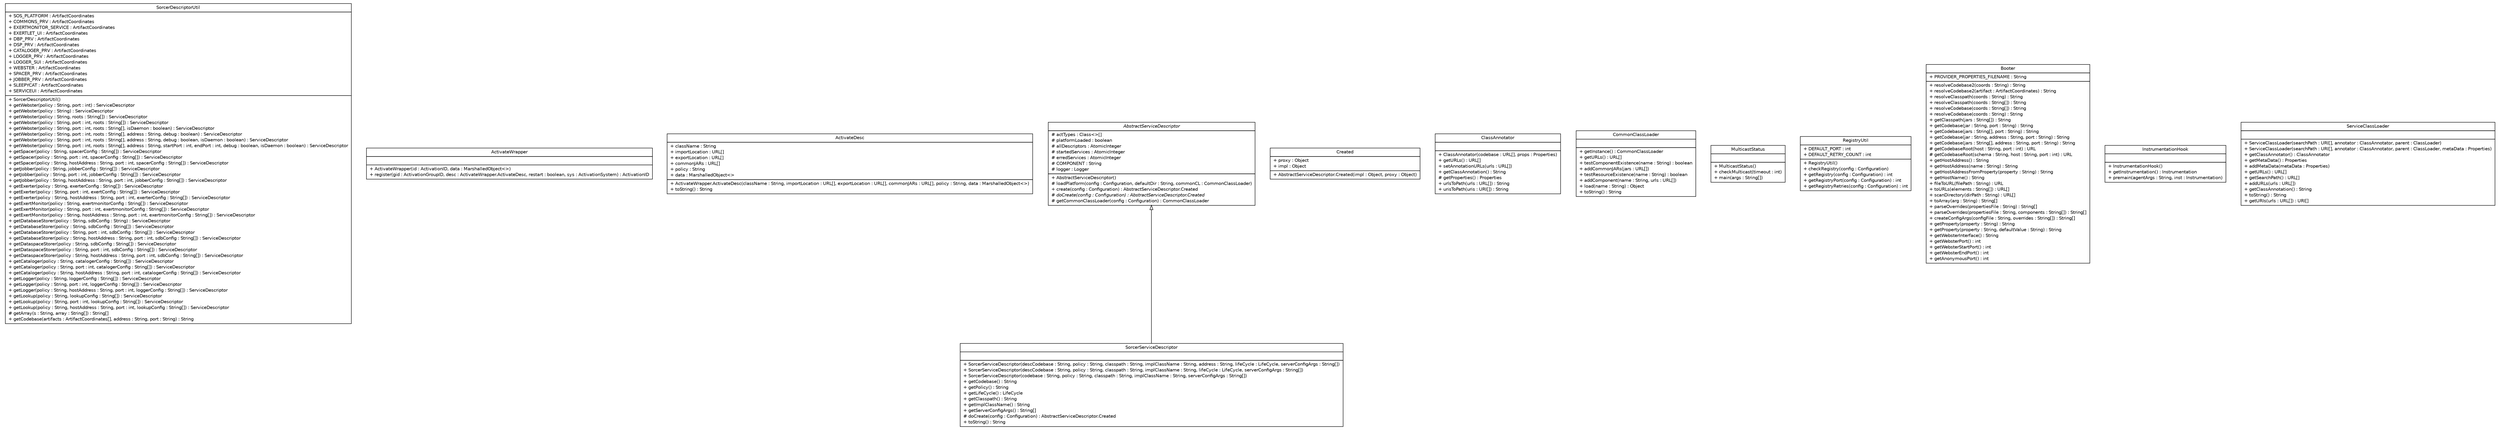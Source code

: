 #!/usr/local/bin/dot
#
# Class diagram 
# Generated by UMLGraph version R5_6 (http://www.umlgraph.org/)
#

digraph G {
	edge [fontname="Helvetica",fontsize=10,labelfontname="Helvetica",labelfontsize=10];
	node [fontname="Helvetica",fontsize=10,shape=plaintext];
	nodesep=0.25;
	ranksep=0.5;
	// sorcer.provider.boot.SorcerDescriptorUtil
	c40427 [label=<<table title="sorcer.provider.boot.SorcerDescriptorUtil" border="0" cellborder="1" cellspacing="0" cellpadding="2" port="p" href="./SorcerDescriptorUtil.html">
		<tr><td><table border="0" cellspacing="0" cellpadding="1">
<tr><td align="center" balign="center"> SorcerDescriptorUtil </td></tr>
		</table></td></tr>
		<tr><td><table border="0" cellspacing="0" cellpadding="1">
<tr><td align="left" balign="left"> + SOS_PLATFORM : ArtifactCoordinates </td></tr>
<tr><td align="left" balign="left"> + COMMONS_PRV : ArtifactCoordinates </td></tr>
<tr><td align="left" balign="left"> + EXERTMONITOR_SERVICE : ArtifactCoordinates </td></tr>
<tr><td align="left" balign="left"> + EXERTLET_UI : ArtifactCoordinates </td></tr>
<tr><td align="left" balign="left"> + DBP_PRV : ArtifactCoordinates </td></tr>
<tr><td align="left" balign="left"> + DSP_PRV : ArtifactCoordinates </td></tr>
<tr><td align="left" balign="left"> + CATALOGER_PRV : ArtifactCoordinates </td></tr>
<tr><td align="left" balign="left"> + LOGGER_PRV : ArtifactCoordinates </td></tr>
<tr><td align="left" balign="left"> + LOGGER_SUI : ArtifactCoordinates </td></tr>
<tr><td align="left" balign="left"> + WEBSTER : ArtifactCoordinates </td></tr>
<tr><td align="left" balign="left"> + SPACER_PRV : ArtifactCoordinates </td></tr>
<tr><td align="left" balign="left"> + JOBBER_PRV : ArtifactCoordinates </td></tr>
<tr><td align="left" balign="left"> + SLEEPYCAT : ArtifactCoordinates </td></tr>
<tr><td align="left" balign="left"> + SERVICEUI : ArtifactCoordinates </td></tr>
		</table></td></tr>
		<tr><td><table border="0" cellspacing="0" cellpadding="1">
<tr><td align="left" balign="left"> + SorcerDescriptorUtil() </td></tr>
<tr><td align="left" balign="left"> + getWebster(policy : String, port : int) : ServiceDescriptor </td></tr>
<tr><td align="left" balign="left"> + getWebster(policy : String) : ServiceDescriptor </td></tr>
<tr><td align="left" balign="left"> + getWebster(policy : String, roots : String[]) : ServiceDescriptor </td></tr>
<tr><td align="left" balign="left"> + getWebster(policy : String, port : int, roots : String[]) : ServiceDescriptor </td></tr>
<tr><td align="left" balign="left"> + getWebster(policy : String, port : int, roots : String[], isDaemon : boolean) : ServiceDescriptor </td></tr>
<tr><td align="left" balign="left"> + getWebster(policy : String, port : int, roots : String[], address : String, debug : boolean) : ServiceDescriptor </td></tr>
<tr><td align="left" balign="left"> + getWebster(policy : String, port : int, roots : String[], address : String, debug : boolean, isDaemon : boolean) : ServiceDescriptor </td></tr>
<tr><td align="left" balign="left"> + getWebster(policy : String, port : int, roots : String[], address : String, startPort : int, endPort : int, debug : boolean, isDaemon : boolean) : ServiceDescriptor </td></tr>
<tr><td align="left" balign="left"> + getSpacer(policy : String, spacerConfig : String[]) : ServiceDescriptor </td></tr>
<tr><td align="left" balign="left"> + getSpacer(policy : String, port : int, spacerConfig : String[]) : ServiceDescriptor </td></tr>
<tr><td align="left" balign="left"> + getSpacer(policy : String, hostAddress : String, port : int, spacerConfig : String[]) : ServiceDescriptor </td></tr>
<tr><td align="left" balign="left"> + getJobber(policy : String, jobberConfig : String[]) : ServiceDescriptor </td></tr>
<tr><td align="left" balign="left"> + getJobber(policy : String, port : int, jobberConfig : String[]) : ServiceDescriptor </td></tr>
<tr><td align="left" balign="left"> + getJobber(policy : String, hostAddress : String, port : int, jobberConfig : String[]) : ServiceDescriptor </td></tr>
<tr><td align="left" balign="left"> + getExerter(policy : String, exerterConfig : String[]) : ServiceDescriptor </td></tr>
<tr><td align="left" balign="left"> + getExerter(policy : String, port : int, exertConfig : String[]) : ServiceDescriptor </td></tr>
<tr><td align="left" balign="left"> + getExerter(policy : String, hostAddress : String, port : int, exerterConfig : String[]) : ServiceDescriptor </td></tr>
<tr><td align="left" balign="left"> + getExertMonitor(policy : String, exertmonitorConfig : String[]) : ServiceDescriptor </td></tr>
<tr><td align="left" balign="left"> + getExertMonitor(policy : String, port : int, exertmonitorConfig : String[]) : ServiceDescriptor </td></tr>
<tr><td align="left" balign="left"> + getExertMonitor(policy : String, hostAddress : String, port : int, exertmonitorConfig : String[]) : ServiceDescriptor </td></tr>
<tr><td align="left" balign="left"> + getDatabaseStorer(policy : String, sdbConfig : String) : ServiceDescriptor </td></tr>
<tr><td align="left" balign="left"> + getDatabaseStorer(policy : String, sdbConfig : String[]) : ServiceDescriptor </td></tr>
<tr><td align="left" balign="left"> + getDatabaseStorer(policy : String, port : int, sdbConfig : String[]) : ServiceDescriptor </td></tr>
<tr><td align="left" balign="left"> + getDatabaseStorer(policy : String, hostAddress : String, port : int, sdbConfig : String[]) : ServiceDescriptor </td></tr>
<tr><td align="left" balign="left"> + getDataspaceStorer(policy : String, sdbConfig : String[]) : ServiceDescriptor </td></tr>
<tr><td align="left" balign="left"> + getDataspaceStorer(policy : String, port : int, sdbConfig : String[]) : ServiceDescriptor </td></tr>
<tr><td align="left" balign="left"> + getDataspaceStorer(policy : String, hostAddress : String, port : int, sdbConfig : String[]) : ServiceDescriptor </td></tr>
<tr><td align="left" balign="left"> + getCataloger(policy : String, catalogerConfig : String[]) : ServiceDescriptor </td></tr>
<tr><td align="left" balign="left"> + getCataloger(policy : String, port : int, catalogerConfig : String[]) : ServiceDescriptor </td></tr>
<tr><td align="left" balign="left"> + getCataloger(policy : String, hostAddress : String, port : int, catalogerConfig : String[]) : ServiceDescriptor </td></tr>
<tr><td align="left" balign="left"> + getLogger(policy : String, loggerConfig : String[]) : ServiceDescriptor </td></tr>
<tr><td align="left" balign="left"> + getLogger(policy : String, port : int, loggerConfig : String[]) : ServiceDescriptor </td></tr>
<tr><td align="left" balign="left"> + getLogger(policy : String, hostAddress : String, port : int, loggerConfig : String[]) : ServiceDescriptor </td></tr>
<tr><td align="left" balign="left"> + getLookup(policy : String, lookupConfig : String[]) : ServiceDescriptor </td></tr>
<tr><td align="left" balign="left"> + getLookup(policy : String, port : int, lookupConfig : String[]) : ServiceDescriptor </td></tr>
<tr><td align="left" balign="left"> + getLookup(policy : String, hostAddress : String, port : int, lookupConfig : String[]) : ServiceDescriptor </td></tr>
<tr><td align="left" balign="left"> # getArray(s : String, array : String[]) : String[] </td></tr>
<tr><td align="left" balign="left"> + getCodebase(artifacts : ArtifactCoordinates[], address : String, port : String) : String </td></tr>
		</table></td></tr>
		</table>>, URL="./SorcerDescriptorUtil.html", fontname="Helvetica", fontcolor="black", fontsize=10.0];
	// sorcer.provider.boot.ActivateWrapper
	c40428 [label=<<table title="sorcer.provider.boot.ActivateWrapper" border="0" cellborder="1" cellspacing="0" cellpadding="2" port="p" href="./ActivateWrapper.html">
		<tr><td><table border="0" cellspacing="0" cellpadding="1">
<tr><td align="center" balign="center"> ActivateWrapper </td></tr>
		</table></td></tr>
		<tr><td><table border="0" cellspacing="0" cellpadding="1">
<tr><td align="left" balign="left">  </td></tr>
		</table></td></tr>
		<tr><td><table border="0" cellspacing="0" cellpadding="1">
<tr><td align="left" balign="left"> + ActivateWrapper(id : ActivationID, data : MarshalledObject&lt;&gt;) </td></tr>
<tr><td align="left" balign="left"> + register(gid : ActivationGroupID, desc : ActivateWrapper.ActivateDesc, restart : boolean, sys : ActivationSystem) : ActivationID </td></tr>
		</table></td></tr>
		</table>>, URL="./ActivateWrapper.html", fontname="Helvetica", fontcolor="black", fontsize=10.0];
	// sorcer.provider.boot.ActivateWrapper.ActivateDesc
	c40429 [label=<<table title="sorcer.provider.boot.ActivateWrapper.ActivateDesc" border="0" cellborder="1" cellspacing="0" cellpadding="2" port="p" href="./ActivateWrapper.ActivateDesc.html">
		<tr><td><table border="0" cellspacing="0" cellpadding="1">
<tr><td align="center" balign="center"> ActivateDesc </td></tr>
		</table></td></tr>
		<tr><td><table border="0" cellspacing="0" cellpadding="1">
<tr><td align="left" balign="left"> + className : String </td></tr>
<tr><td align="left" balign="left"> + importLocation : URL[] </td></tr>
<tr><td align="left" balign="left"> + exportLocation : URL[] </td></tr>
<tr><td align="left" balign="left"> + commonJARs : URL[] </td></tr>
<tr><td align="left" balign="left"> + policy : String </td></tr>
<tr><td align="left" balign="left"> + data : MarshalledObject&lt;&gt; </td></tr>
		</table></td></tr>
		<tr><td><table border="0" cellspacing="0" cellpadding="1">
<tr><td align="left" balign="left"> + ActivateWrapper.ActivateDesc(className : String, importLocation : URL[], exportLocation : URL[], commonJARs : URL[], policy : String, data : MarshalledObject&lt;&gt;) </td></tr>
<tr><td align="left" balign="left"> + toString() : String </td></tr>
		</table></td></tr>
		</table>>, URL="./ActivateWrapper.ActivateDesc.html", fontname="Helvetica", fontcolor="black", fontsize=10.0];
	// sorcer.provider.boot.AbstractServiceDescriptor
	c40430 [label=<<table title="sorcer.provider.boot.AbstractServiceDescriptor" border="0" cellborder="1" cellspacing="0" cellpadding="2" port="p" href="./AbstractServiceDescriptor.html">
		<tr><td><table border="0" cellspacing="0" cellpadding="1">
<tr><td align="center" balign="center"><font face="Helvetica-Oblique"> AbstractServiceDescriptor </font></td></tr>
		</table></td></tr>
		<tr><td><table border="0" cellspacing="0" cellpadding="1">
<tr><td align="left" balign="left"> # actTypes : Class&lt;&gt;[] </td></tr>
<tr><td align="left" balign="left"> # platformLoaded : boolean </td></tr>
<tr><td align="left" balign="left"> # allDescriptors : AtomicInteger </td></tr>
<tr><td align="left" balign="left"> # startedServices : AtomicInteger </td></tr>
<tr><td align="left" balign="left"> # erredServices : AtomicInteger </td></tr>
<tr><td align="left" balign="left"> # COMPONENT : String </td></tr>
<tr><td align="left" balign="left"> # logger : Logger </td></tr>
		</table></td></tr>
		<tr><td><table border="0" cellspacing="0" cellpadding="1">
<tr><td align="left" balign="left"> + AbstractServiceDescriptor() </td></tr>
<tr><td align="left" balign="left"> # loadPlatform(config : Configuration, defaultDir : String, commonCL : CommonClassLoader) </td></tr>
<tr><td align="left" balign="left"> + create(config : Configuration) : AbstractServiceDescriptor.Created </td></tr>
<tr><td align="left" balign="left"><font face="Helvetica-Oblique" point-size="10.0"> # doCreate(config : Configuration) : AbstractServiceDescriptor.Created </font></td></tr>
<tr><td align="left" balign="left"> # getCommonClassLoader(config : Configuration) : CommonClassLoader </td></tr>
		</table></td></tr>
		</table>>, URL="./AbstractServiceDescriptor.html", fontname="Helvetica", fontcolor="black", fontsize=10.0];
	// sorcer.provider.boot.AbstractServiceDescriptor.Created
	c40431 [label=<<table title="sorcer.provider.boot.AbstractServiceDescriptor.Created" border="0" cellborder="1" cellspacing="0" cellpadding="2" port="p" href="./AbstractServiceDescriptor.Created.html">
		<tr><td><table border="0" cellspacing="0" cellpadding="1">
<tr><td align="center" balign="center"> Created </td></tr>
		</table></td></tr>
		<tr><td><table border="0" cellspacing="0" cellpadding="1">
<tr><td align="left" balign="left"> + proxy : Object </td></tr>
<tr><td align="left" balign="left"> + impl : Object </td></tr>
		</table></td></tr>
		<tr><td><table border="0" cellspacing="0" cellpadding="1">
<tr><td align="left" balign="left"> + AbstractServiceDescriptor.Created(impl : Object, proxy : Object) </td></tr>
		</table></td></tr>
		</table>>, URL="./AbstractServiceDescriptor.Created.html", fontname="Helvetica", fontcolor="black", fontsize=10.0];
	// sorcer.provider.boot.ClassAnnotator
	c40432 [label=<<table title="sorcer.provider.boot.ClassAnnotator" border="0" cellborder="1" cellspacing="0" cellpadding="2" port="p" href="./ClassAnnotator.html">
		<tr><td><table border="0" cellspacing="0" cellpadding="1">
<tr><td align="center" balign="center"> ClassAnnotator </td></tr>
		</table></td></tr>
		<tr><td><table border="0" cellspacing="0" cellpadding="1">
<tr><td align="left" balign="left">  </td></tr>
		</table></td></tr>
		<tr><td><table border="0" cellspacing="0" cellpadding="1">
<tr><td align="left" balign="left"> + ClassAnnotator(codebase : URL[], props : Properties) </td></tr>
<tr><td align="left" balign="left"> + getURLs() : URL[] </td></tr>
<tr><td align="left" balign="left"> + setAnnotationURLs(urls : URL[]) </td></tr>
<tr><td align="left" balign="left"> + getClassAnnotation() : String </td></tr>
<tr><td align="left" balign="left"> # getProperties() : Properties </td></tr>
<tr><td align="left" balign="left"> + urlsToPath(urls : URL[]) : String </td></tr>
<tr><td align="left" balign="left"> + urisToPath(uris : URI[]) : String </td></tr>
		</table></td></tr>
		</table>>, URL="./ClassAnnotator.html", fontname="Helvetica", fontcolor="black", fontsize=10.0];
	// sorcer.provider.boot.CommonClassLoader
	c40433 [label=<<table title="sorcer.provider.boot.CommonClassLoader" border="0" cellborder="1" cellspacing="0" cellpadding="2" port="p" href="./CommonClassLoader.html">
		<tr><td><table border="0" cellspacing="0" cellpadding="1">
<tr><td align="center" balign="center"> CommonClassLoader </td></tr>
		</table></td></tr>
		<tr><td><table border="0" cellspacing="0" cellpadding="1">
<tr><td align="left" balign="left">  </td></tr>
		</table></td></tr>
		<tr><td><table border="0" cellspacing="0" cellpadding="1">
<tr><td align="left" balign="left"> + getInstance() : CommonClassLoader </td></tr>
<tr><td align="left" balign="left"> + getURLs() : URL[] </td></tr>
<tr><td align="left" balign="left"> + testComponentExistence(name : String) : boolean </td></tr>
<tr><td align="left" balign="left"> + addCommonJARs(jars : URL[]) </td></tr>
<tr><td align="left" balign="left"> + testResourceExistence(name : String) : boolean </td></tr>
<tr><td align="left" balign="left"> + addComponent(name : String, urls : URL[]) </td></tr>
<tr><td align="left" balign="left"> + load(name : String) : Object </td></tr>
<tr><td align="left" balign="left"> + toString() : String </td></tr>
		</table></td></tr>
		</table>>, URL="./CommonClassLoader.html", fontname="Helvetica", fontcolor="black", fontsize=10.0];
	// sorcer.provider.boot.MulticastStatus
	c40434 [label=<<table title="sorcer.provider.boot.MulticastStatus" border="0" cellborder="1" cellspacing="0" cellpadding="2" port="p" href="./MulticastStatus.html">
		<tr><td><table border="0" cellspacing="0" cellpadding="1">
<tr><td align="center" balign="center"> MulticastStatus </td></tr>
		</table></td></tr>
		<tr><td><table border="0" cellspacing="0" cellpadding="1">
<tr><td align="left" balign="left">  </td></tr>
		</table></td></tr>
		<tr><td><table border="0" cellspacing="0" cellpadding="1">
<tr><td align="left" balign="left"> + MulticastStatus() </td></tr>
<tr><td align="left" balign="left"> + checkMulticast(timeout : int) </td></tr>
<tr><td align="left" balign="left"> + main(args : String[]) </td></tr>
		</table></td></tr>
		</table>>, URL="./MulticastStatus.html", fontname="Helvetica", fontcolor="black", fontsize=10.0];
	// sorcer.provider.boot.RegistryUtil
	c40435 [label=<<table title="sorcer.provider.boot.RegistryUtil" border="0" cellborder="1" cellspacing="0" cellpadding="2" port="p" href="./RegistryUtil.html">
		<tr><td><table border="0" cellspacing="0" cellpadding="1">
<tr><td align="center" balign="center"> RegistryUtil </td></tr>
		</table></td></tr>
		<tr><td><table border="0" cellspacing="0" cellpadding="1">
<tr><td align="left" balign="left"> + DEFAULT_PORT : int </td></tr>
<tr><td align="left" balign="left"> + DEFAULT_RETRY_COUNT : int </td></tr>
		</table></td></tr>
		<tr><td><table border="0" cellspacing="0" cellpadding="1">
<tr><td align="left" balign="left"> + RegistryUtil() </td></tr>
<tr><td align="left" balign="left"> + checkRegistry(config : Configuration) </td></tr>
<tr><td align="left" balign="left"> + getRegistry(config : Configuration) : int </td></tr>
<tr><td align="left" balign="left"> + getRegistryPort(config : Configuration) : int </td></tr>
<tr><td align="left" balign="left"> + getRegistryRetries(config : Configuration) : int </td></tr>
		</table></td></tr>
		</table>>, URL="./RegistryUtil.html", fontname="Helvetica", fontcolor="black", fontsize=10.0];
	// sorcer.provider.boot.Booter
	c40436 [label=<<table title="sorcer.provider.boot.Booter" border="0" cellborder="1" cellspacing="0" cellpadding="2" port="p" href="./Booter.html">
		<tr><td><table border="0" cellspacing="0" cellpadding="1">
<tr><td align="center" balign="center"> Booter </td></tr>
		</table></td></tr>
		<tr><td><table border="0" cellspacing="0" cellpadding="1">
<tr><td align="left" balign="left"> + PROVIDER_PROPERTIES_FILENAME : String </td></tr>
		</table></td></tr>
		<tr><td><table border="0" cellspacing="0" cellpadding="1">
<tr><td align="left" balign="left"> + resolveCodebase2(coords : String) : String </td></tr>
<tr><td align="left" balign="left"> + resolveCodebase2(artifact : ArtifactCoordinates) : String </td></tr>
<tr><td align="left" balign="left"> + resolveClasspath(coords : String) : String </td></tr>
<tr><td align="left" balign="left"> + resolveClasspath(coords : String[]) : String </td></tr>
<tr><td align="left" balign="left"> + resolveCodebase(coords : String[]) : String </td></tr>
<tr><td align="left" balign="left"> + resolveCodebase(coords : String) : String </td></tr>
<tr><td align="left" balign="left"> + getClasspath(jars : String[]) : String </td></tr>
<tr><td align="left" balign="left"> + getCodebase(jar : String, port : String) : String </td></tr>
<tr><td align="left" balign="left"> + getCodebase(jars : String[], port : String) : String </td></tr>
<tr><td align="left" balign="left"> + getCodebase(jar : String, address : String, port : String) : String </td></tr>
<tr><td align="left" balign="left"> + getCodebase(jars : String[], address : String, port : String) : String </td></tr>
<tr><td align="left" balign="left"> # getCodebaseRoot(host : String, port : int) : URL </td></tr>
<tr><td align="left" balign="left"> # getCodebaseRoot(schema : String, host : String, port : int) : URL </td></tr>
<tr><td align="left" balign="left"> + getHostAddress() : String </td></tr>
<tr><td align="left" balign="left"> + getHostAddress(name : String) : String </td></tr>
<tr><td align="left" balign="left"> + getHostAddressFromProperty(property : String) : String </td></tr>
<tr><td align="left" balign="left"> + getHostName() : String </td></tr>
<tr><td align="left" balign="left"> + fileToURL(filePath : String) : URL </td></tr>
<tr><td align="left" balign="left"> + toURLs(elements : String[]) : URL[] </td></tr>
<tr><td align="left" balign="left"> + scanDirectory(dirPath : String) : URL[] </td></tr>
<tr><td align="left" balign="left"> + toArray(arg : String) : String[] </td></tr>
<tr><td align="left" balign="left"> + parseOverrides(propertiesFile : String) : String[] </td></tr>
<tr><td align="left" balign="left"> + parseOverrides(propertiesFile : String, components : String[]) : String[] </td></tr>
<tr><td align="left" balign="left"> + createConfigArgs(configFile : String, overrides : String[]) : String[] </td></tr>
<tr><td align="left" balign="left"> + getProperty(property : String) : String </td></tr>
<tr><td align="left" balign="left"> + getProperty(property : String, defaultValue : String) : String </td></tr>
<tr><td align="left" balign="left"> + getWebsterInterface() : String </td></tr>
<tr><td align="left" balign="left"> + getWebsterPort() : int </td></tr>
<tr><td align="left" balign="left"> + getWebsterStartPort() : int </td></tr>
<tr><td align="left" balign="left"> + getWebsterEndPort() : int </td></tr>
<tr><td align="left" balign="left"> + getAnonymousPort() : int </td></tr>
		</table></td></tr>
		</table>>, URL="./Booter.html", fontname="Helvetica", fontcolor="black", fontsize=10.0];
	// sorcer.provider.boot.SorcerServiceDescriptor
	c40437 [label=<<table title="sorcer.provider.boot.SorcerServiceDescriptor" border="0" cellborder="1" cellspacing="0" cellpadding="2" port="p" href="./SorcerServiceDescriptor.html">
		<tr><td><table border="0" cellspacing="0" cellpadding="1">
<tr><td align="center" balign="center"> SorcerServiceDescriptor </td></tr>
		</table></td></tr>
		<tr><td><table border="0" cellspacing="0" cellpadding="1">
<tr><td align="left" balign="left">  </td></tr>
		</table></td></tr>
		<tr><td><table border="0" cellspacing="0" cellpadding="1">
<tr><td align="left" balign="left"> + SorcerServiceDescriptor(descCodebase : String, policy : String, classpath : String, implClassName : String, address : String, lifeCycle : LifeCycle, serverConfigArgs : String[]) </td></tr>
<tr><td align="left" balign="left"> + SorcerServiceDescriptor(descCodebase : String, policy : String, classpath : String, implClassName : String, lifeCycle : LifeCycle, serverConfigArgs : String[]) </td></tr>
<tr><td align="left" balign="left"> + SorcerServiceDescriptor(codebase : String, policy : String, classpath : String, implClassName : String, serverConfigArgs : String[]) </td></tr>
<tr><td align="left" balign="left"> + getCodebase() : String </td></tr>
<tr><td align="left" balign="left"> + getPolicy() : String </td></tr>
<tr><td align="left" balign="left"> + getLifeCycle() : LifeCycle </td></tr>
<tr><td align="left" balign="left"> + getClasspath() : String </td></tr>
<tr><td align="left" balign="left"> + getImplClassName() : String </td></tr>
<tr><td align="left" balign="left"> + getServerConfigArgs() : String[] </td></tr>
<tr><td align="left" balign="left"> # doCreate(config : Configuration) : AbstractServiceDescriptor.Created </td></tr>
<tr><td align="left" balign="left"> + toString() : String </td></tr>
		</table></td></tr>
		</table>>, URL="./SorcerServiceDescriptor.html", fontname="Helvetica", fontcolor="black", fontsize=10.0];
	// sorcer.provider.boot.InstrumentationHook
	c40438 [label=<<table title="sorcer.provider.boot.InstrumentationHook" border="0" cellborder="1" cellspacing="0" cellpadding="2" port="p" href="./InstrumentationHook.html">
		<tr><td><table border="0" cellspacing="0" cellpadding="1">
<tr><td align="center" balign="center"> InstrumentationHook </td></tr>
		</table></td></tr>
		<tr><td><table border="0" cellspacing="0" cellpadding="1">
<tr><td align="left" balign="left">  </td></tr>
		</table></td></tr>
		<tr><td><table border="0" cellspacing="0" cellpadding="1">
<tr><td align="left" balign="left"> + InstrumentationHook() </td></tr>
<tr><td align="left" balign="left"> + getInstrumentation() : Instrumentation </td></tr>
<tr><td align="left" balign="left"> + premain(agentArgs : String, inst : Instrumentation) </td></tr>
		</table></td></tr>
		</table>>, URL="./InstrumentationHook.html", fontname="Helvetica", fontcolor="black", fontsize=10.0];
	// sorcer.provider.boot.ServiceClassLoader
	c40439 [label=<<table title="sorcer.provider.boot.ServiceClassLoader" border="0" cellborder="1" cellspacing="0" cellpadding="2" port="p" href="./ServiceClassLoader.html">
		<tr><td><table border="0" cellspacing="0" cellpadding="1">
<tr><td align="center" balign="center"> ServiceClassLoader </td></tr>
		</table></td></tr>
		<tr><td><table border="0" cellspacing="0" cellpadding="1">
<tr><td align="left" balign="left">  </td></tr>
		</table></td></tr>
		<tr><td><table border="0" cellspacing="0" cellpadding="1">
<tr><td align="left" balign="left"> + ServiceClassLoader(searchPath : URI[], annotator : ClassAnnotator, parent : ClassLoader) </td></tr>
<tr><td align="left" balign="left"> + ServiceClassLoader(searchPath : URI[], annotator : ClassAnnotator, parent : ClassLoader, metaData : Properties) </td></tr>
<tr><td align="left" balign="left"> + getClassAnnotator() : ClassAnnotator </td></tr>
<tr><td align="left" balign="left"> + getMetaData() : Properties </td></tr>
<tr><td align="left" balign="left"> + addMetaData(metaData : Properties) </td></tr>
<tr><td align="left" balign="left"> + getURLs() : URL[] </td></tr>
<tr><td align="left" balign="left"> + getSearchPath() : URL[] </td></tr>
<tr><td align="left" balign="left"> + addURLs(urls : URL[]) </td></tr>
<tr><td align="left" balign="left"> + getClassAnnotation() : String </td></tr>
<tr><td align="left" balign="left"> + toString() : String </td></tr>
<tr><td align="left" balign="left"> + getURIs(urls : URL[]) : URI[] </td></tr>
		</table></td></tr>
		</table>>, URL="./ServiceClassLoader.html", fontname="Helvetica", fontcolor="black", fontsize=10.0];
	//sorcer.provider.boot.SorcerServiceDescriptor extends sorcer.provider.boot.AbstractServiceDescriptor
	c40430:p -> c40437:p [dir=back,arrowtail=empty];
}

